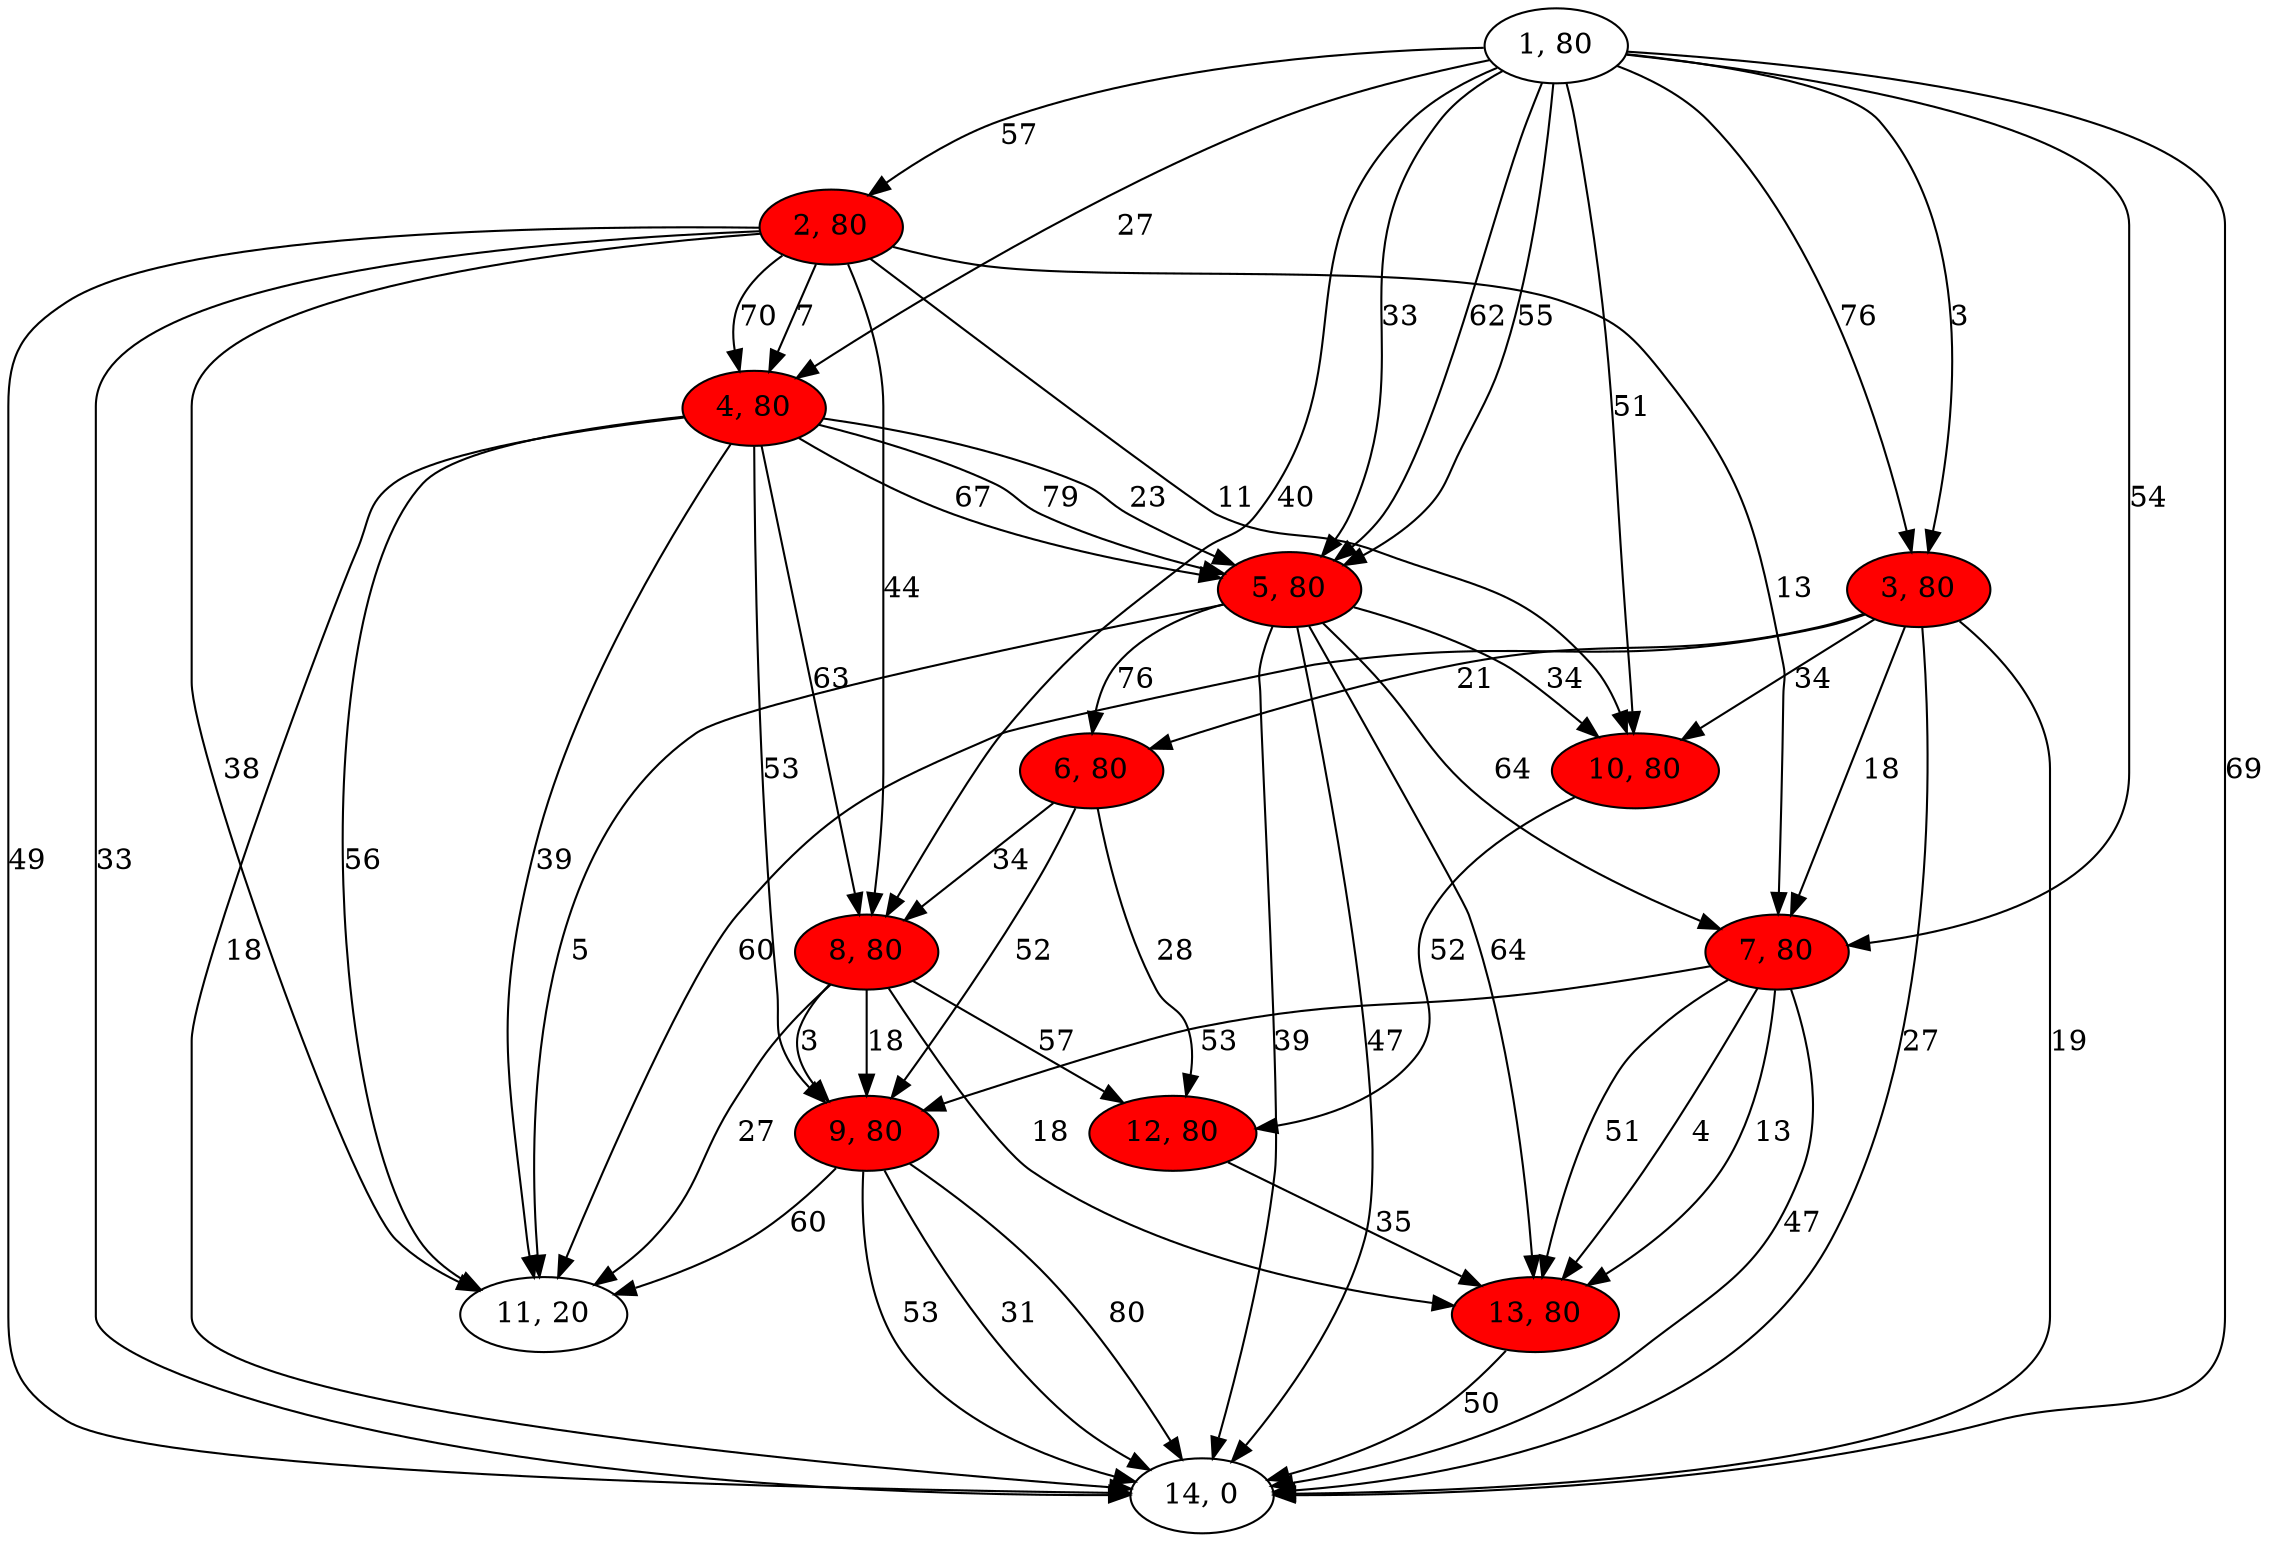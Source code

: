 digraph G{
1[label="1, 80"]
2[label="2, 80"]
3[label="3, 80"]
4[label="4, 80"]
5[label="5, 80"]
6[label="6, 80"]
7[label="7, 80"]
8[label="8, 80"]
9[label="9, 80"]
10[label="10, 80"]
11[label="11, 20"]
12[label="12, 80"]
13[label="13, 80"]
14[label="14, 0"]
1->8[label="40"]
1->3[label="3"]
1->10[label="51"]
1->14[label="69"]
1->4[label="27"]
1->7[label="54"]
1->5[label="33"]
1->5[label="62"]
1->5[label="55"]
1->3[label="76"]
1->2[label="57"]
2[style = filled,fillcolor=red]
2->8[label="44"]
2->7[label="13"]
2->14[label="49"]
2->10[label="11"]
2->11[label="38"]
2->4[label="7"]
2->14[label="33"]
2->4[label="70"]
3[style = filled,fillcolor=red]
3->14[label="27"]
3->10[label="34"]
3->11[label="60"]
3->14[label="19"]
3->6[label="21"]
3->7[label="18"]
4[style = filled,fillcolor=red]
4->11[label="56"]
4->5[label="67"]
4->14[label="18"]
4->5[label="79"]
4->5[label="23"]
4->11[label="39"]
4->9[label="53"]
4->8[label="63"]
5[style = filled,fillcolor=red]
5->7[label="64"]
5->14[label="39"]
5->14[label="47"]
5->11[label="5"]
5->13[label="64"]
5->10[label="34"]
5->6[label="76"]
6[style = filled,fillcolor=red]
6->9[label="52"]
6->8[label="34"]
6->12[label="28"]
7[style = filled,fillcolor=red]
7->9[label="53"]
7->13[label="51"]
7->14[label="47"]
7->13[label="4"]
7->13[label="13"]
8[style = filled,fillcolor=red]
8->9[label="3"]
8->13[label="18"]
8->9[label="18"]
8->12[label="57"]
8->11[label="27"]
9[style = filled,fillcolor=red]
9->11[label="60"]
9->14[label="31"]
9->14[label="80"]
9->14[label="53"]
10[style = filled,fillcolor=red]
10->12[label="52"]
12[style = filled,fillcolor=red]
12->13[label="35"]
13[style = filled,fillcolor=red]
13->14[label="50"]
}
